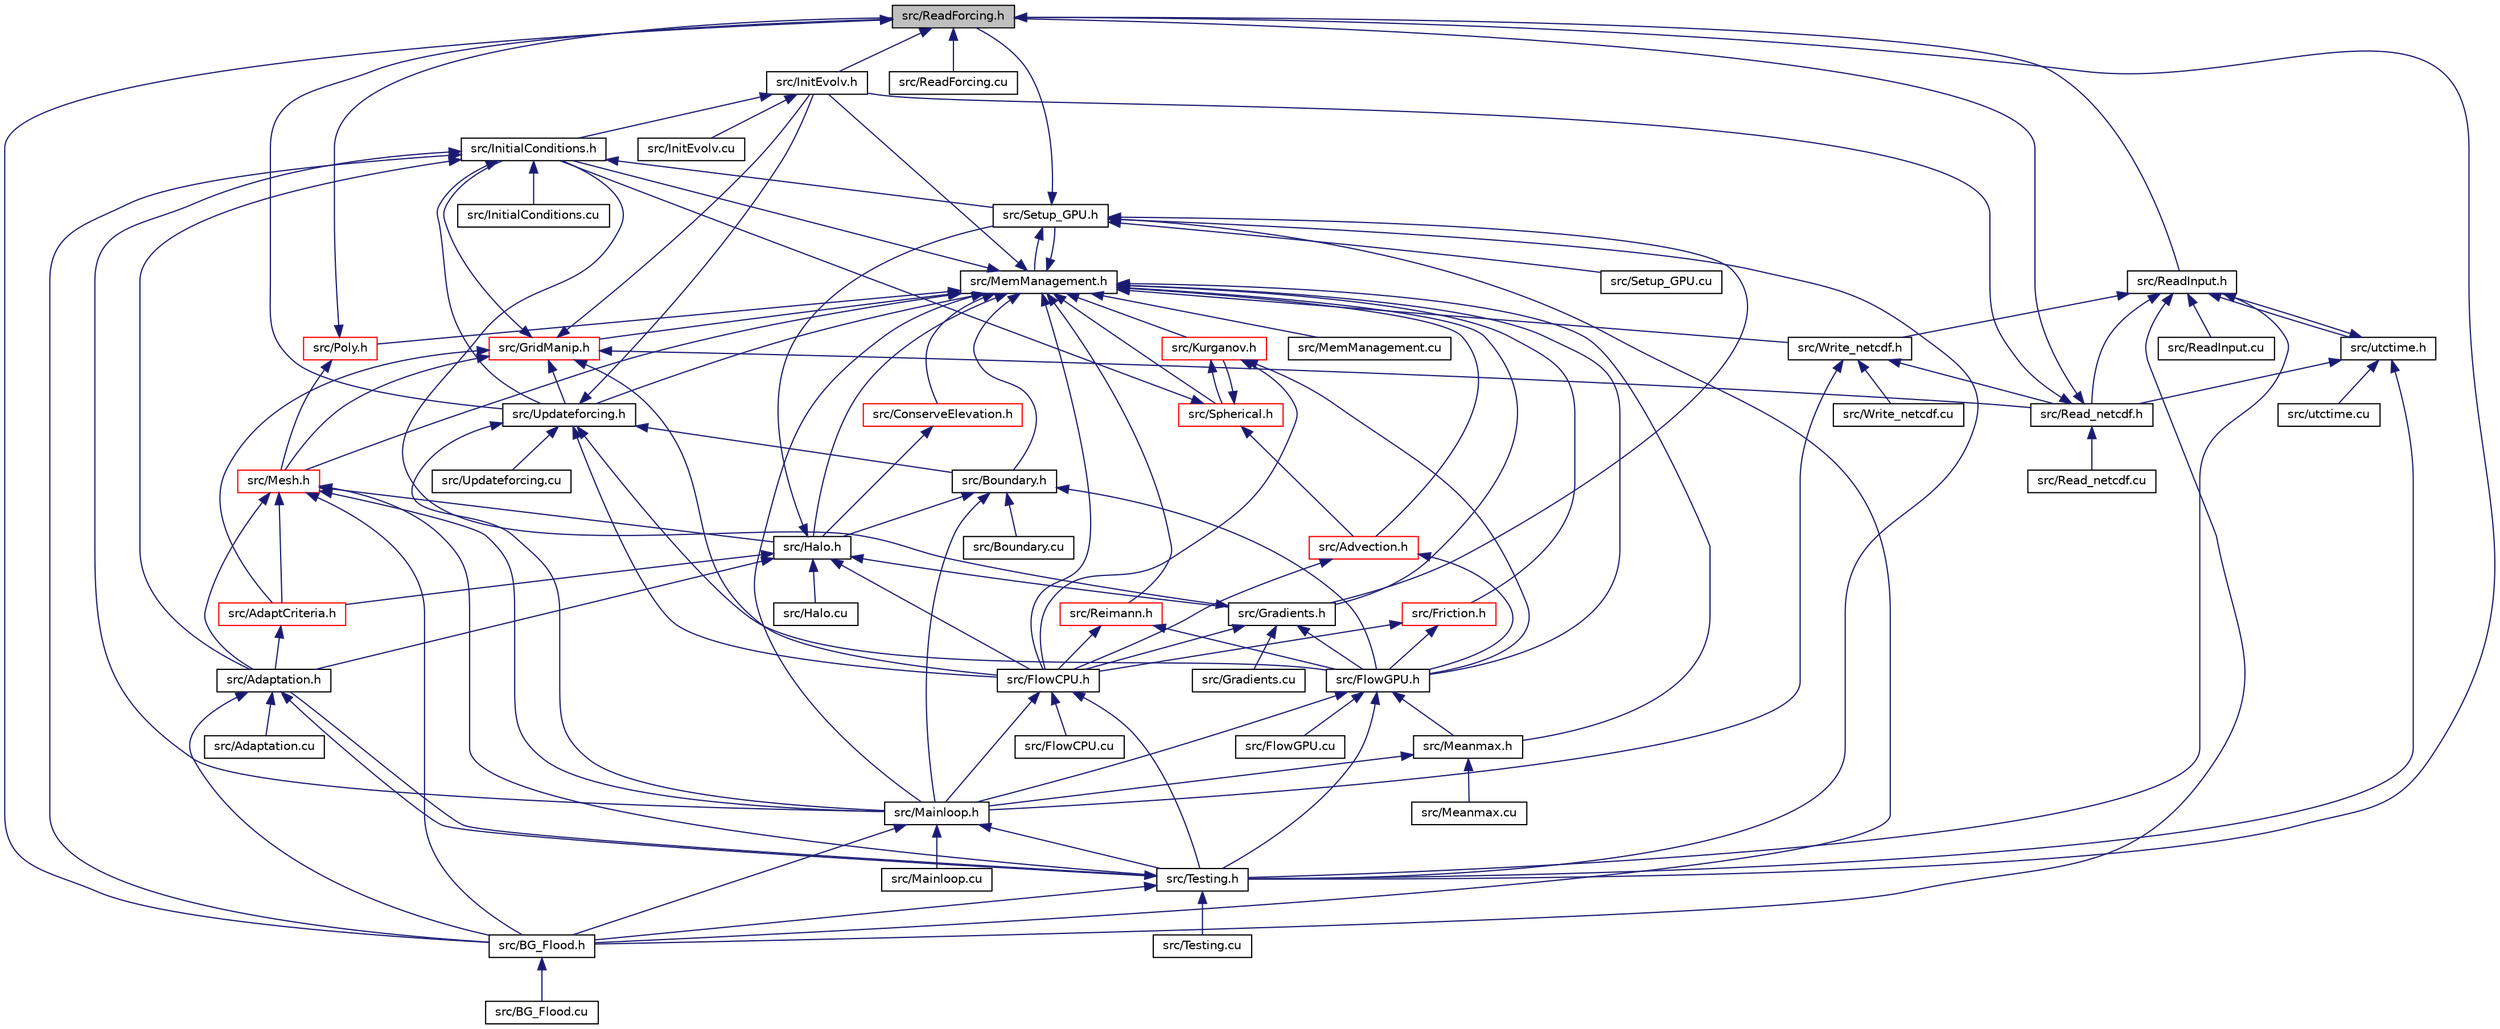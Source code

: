 digraph "src/ReadForcing.h"
{
 // LATEX_PDF_SIZE
  bgcolor="transparent";
  edge [fontname="Helvetica",fontsize="10",labelfontname="Helvetica",labelfontsize="10"];
  node [fontname="Helvetica",fontsize="10",shape=record];
  Node1 [label="src/ReadForcing.h",height=0.2,width=0.4,color="black", fillcolor="grey75", style="filled", fontcolor="black",tooltip=" "];
  Node1 -> Node2 [dir="back",color="midnightblue",fontsize="10",style="solid",fontname="Helvetica"];
  Node2 [label="src/BG_Flood.h",height=0.2,width=0.4,color="black",URL="$BG__Flood_8h.html",tooltip=" "];
  Node2 -> Node3 [dir="back",color="midnightblue",fontsize="10",style="solid",fontname="Helvetica"];
  Node3 [label="src/BG_Flood.cu",height=0.2,width=0.4,color="black",URL="$BG__Flood_8cu.html",tooltip=" "];
  Node1 -> Node4 [dir="back",color="midnightblue",fontsize="10",style="solid",fontname="Helvetica"];
  Node4 [label="src/InitEvolv.h",height=0.2,width=0.4,color="black",URL="$InitEvolv_8h.html",tooltip=" "];
  Node4 -> Node5 [dir="back",color="midnightblue",fontsize="10",style="solid",fontname="Helvetica"];
  Node5 [label="src/InitEvolv.cu",height=0.2,width=0.4,color="black",URL="$InitEvolv_8cu.html",tooltip=" "];
  Node4 -> Node6 [dir="back",color="midnightblue",fontsize="10",style="solid",fontname="Helvetica"];
  Node6 [label="src/InitialConditions.h",height=0.2,width=0.4,color="black",URL="$InitialConditions_8h.html",tooltip=" "];
  Node6 -> Node7 [dir="back",color="midnightblue",fontsize="10",style="solid",fontname="Helvetica"];
  Node7 [label="src/Adaptation.h",height=0.2,width=0.4,color="black",URL="$Adaptation_8h.html",tooltip=" "];
  Node7 -> Node8 [dir="back",color="midnightblue",fontsize="10",style="solid",fontname="Helvetica"];
  Node8 [label="src/Adaptation.cu",height=0.2,width=0.4,color="black",URL="$Adaptation_8cu.html",tooltip=" "];
  Node7 -> Node2 [dir="back",color="midnightblue",fontsize="10",style="solid",fontname="Helvetica"];
  Node7 -> Node9 [dir="back",color="midnightblue",fontsize="10",style="solid",fontname="Helvetica"];
  Node9 [label="src/Testing.h",height=0.2,width=0.4,color="black",URL="$Testing_8h.html",tooltip=" "];
  Node9 -> Node7 [dir="back",color="midnightblue",fontsize="10",style="solid",fontname="Helvetica"];
  Node9 -> Node2 [dir="back",color="midnightblue",fontsize="10",style="solid",fontname="Helvetica"];
  Node9 -> Node10 [dir="back",color="midnightblue",fontsize="10",style="solid",fontname="Helvetica"];
  Node10 [label="src/Testing.cu",height=0.2,width=0.4,color="black",URL="$Testing_8cu.html",tooltip=" "];
  Node6 -> Node2 [dir="back",color="midnightblue",fontsize="10",style="solid",fontname="Helvetica"];
  Node6 -> Node11 [dir="back",color="midnightblue",fontsize="10",style="solid",fontname="Helvetica"];
  Node11 [label="src/InitialConditions.cu",height=0.2,width=0.4,color="black",URL="$InitialConditions_8cu.html",tooltip=" "];
  Node6 -> Node12 [dir="back",color="midnightblue",fontsize="10",style="solid",fontname="Helvetica"];
  Node12 [label="src/Mainloop.h",height=0.2,width=0.4,color="black",URL="$Mainloop_8h.html",tooltip=" "];
  Node12 -> Node2 [dir="back",color="midnightblue",fontsize="10",style="solid",fontname="Helvetica"];
  Node12 -> Node13 [dir="back",color="midnightblue",fontsize="10",style="solid",fontname="Helvetica"];
  Node13 [label="src/Mainloop.cu",height=0.2,width=0.4,color="black",URL="$Mainloop_8cu.html",tooltip=" "];
  Node12 -> Node9 [dir="back",color="midnightblue",fontsize="10",style="solid",fontname="Helvetica"];
  Node6 -> Node14 [dir="back",color="midnightblue",fontsize="10",style="solid",fontname="Helvetica"];
  Node14 [label="src/Setup_GPU.h",height=0.2,width=0.4,color="black",URL="$Setup__GPU_8h.html",tooltip=" "];
  Node14 -> Node2 [dir="back",color="midnightblue",fontsize="10",style="solid",fontname="Helvetica"];
  Node14 -> Node15 [dir="back",color="midnightblue",fontsize="10",style="solid",fontname="Helvetica"];
  Node15 [label="src/Gradients.h",height=0.2,width=0.4,color="black",URL="$Gradients_8h.html",tooltip=" "];
  Node15 -> Node16 [dir="back",color="midnightblue",fontsize="10",style="solid",fontname="Helvetica"];
  Node16 [label="src/FlowCPU.h",height=0.2,width=0.4,color="black",URL="$FlowCPU_8h.html",tooltip=" "];
  Node16 -> Node17 [dir="back",color="midnightblue",fontsize="10",style="solid",fontname="Helvetica"];
  Node17 [label="src/FlowCPU.cu",height=0.2,width=0.4,color="black",URL="$FlowCPU_8cu.html",tooltip=" "];
  Node16 -> Node12 [dir="back",color="midnightblue",fontsize="10",style="solid",fontname="Helvetica"];
  Node16 -> Node9 [dir="back",color="midnightblue",fontsize="10",style="solid",fontname="Helvetica"];
  Node15 -> Node18 [dir="back",color="midnightblue",fontsize="10",style="solid",fontname="Helvetica"];
  Node18 [label="src/FlowGPU.h",height=0.2,width=0.4,color="black",URL="$FlowGPU_8h.html",tooltip=" "];
  Node18 -> Node19 [dir="back",color="midnightblue",fontsize="10",style="solid",fontname="Helvetica"];
  Node19 [label="src/FlowGPU.cu",height=0.2,width=0.4,color="black",URL="$FlowGPU_8cu.html",tooltip=" "];
  Node18 -> Node12 [dir="back",color="midnightblue",fontsize="10",style="solid",fontname="Helvetica"];
  Node18 -> Node20 [dir="back",color="midnightblue",fontsize="10",style="solid",fontname="Helvetica"];
  Node20 [label="src/Meanmax.h",height=0.2,width=0.4,color="black",URL="$Meanmax_8h.html",tooltip=" "];
  Node20 -> Node12 [dir="back",color="midnightblue",fontsize="10",style="solid",fontname="Helvetica"];
  Node20 -> Node21 [dir="back",color="midnightblue",fontsize="10",style="solid",fontname="Helvetica"];
  Node21 [label="src/Meanmax.cu",height=0.2,width=0.4,color="black",URL="$Meanmax_8cu.html",tooltip=" "];
  Node18 -> Node9 [dir="back",color="midnightblue",fontsize="10",style="solid",fontname="Helvetica"];
  Node15 -> Node22 [dir="back",color="midnightblue",fontsize="10",style="solid",fontname="Helvetica"];
  Node22 [label="src/Gradients.cu",height=0.2,width=0.4,color="black",URL="$Gradients_8cu.html",tooltip=" "];
  Node15 -> Node6 [dir="back",color="midnightblue",fontsize="10",style="solid",fontname="Helvetica"];
  Node14 -> Node23 [dir="back",color="midnightblue",fontsize="10",style="solid",fontname="Helvetica"];
  Node23 [label="src/MemManagement.h",height=0.2,width=0.4,color="black",URL="$MemManagement_8h.html",tooltip=" "];
  Node23 -> Node24 [dir="back",color="midnightblue",fontsize="10",style="solid",fontname="Helvetica"];
  Node24 [label="src/Advection.h",height=0.2,width=0.4,color="red",URL="$Advection_8h.html",tooltip=" "];
  Node24 -> Node16 [dir="back",color="midnightblue",fontsize="10",style="solid",fontname="Helvetica"];
  Node24 -> Node18 [dir="back",color="midnightblue",fontsize="10",style="solid",fontname="Helvetica"];
  Node23 -> Node26 [dir="back",color="midnightblue",fontsize="10",style="solid",fontname="Helvetica"];
  Node26 [label="src/Boundary.h",height=0.2,width=0.4,color="black",URL="$Boundary_8h.html",tooltip=" "];
  Node26 -> Node27 [dir="back",color="midnightblue",fontsize="10",style="solid",fontname="Helvetica"];
  Node27 [label="src/Boundary.cu",height=0.2,width=0.4,color="black",URL="$Boundary_8cu.html",tooltip=" "];
  Node26 -> Node18 [dir="back",color="midnightblue",fontsize="10",style="solid",fontname="Helvetica"];
  Node26 -> Node28 [dir="back",color="midnightblue",fontsize="10",style="solid",fontname="Helvetica"];
  Node28 [label="src/Halo.h",height=0.2,width=0.4,color="black",URL="$Halo_8h.html",tooltip=" "];
  Node28 -> Node7 [dir="back",color="midnightblue",fontsize="10",style="solid",fontname="Helvetica"];
  Node28 -> Node29 [dir="back",color="midnightblue",fontsize="10",style="solid",fontname="Helvetica"];
  Node29 [label="src/AdaptCriteria.h",height=0.2,width=0.4,color="red",URL="$AdaptCriteria_8h.html",tooltip=" "];
  Node29 -> Node7 [dir="back",color="midnightblue",fontsize="10",style="solid",fontname="Helvetica"];
  Node28 -> Node16 [dir="back",color="midnightblue",fontsize="10",style="solid",fontname="Helvetica"];
  Node28 -> Node15 [dir="back",color="midnightblue",fontsize="10",style="solid",fontname="Helvetica"];
  Node28 -> Node31 [dir="back",color="midnightblue",fontsize="10",style="solid",fontname="Helvetica"];
  Node31 [label="src/Halo.cu",height=0.2,width=0.4,color="black",URL="$Halo_8cu.html",tooltip=" "];
  Node28 -> Node14 [dir="back",color="midnightblue",fontsize="10",style="solid",fontname="Helvetica"];
  Node26 -> Node12 [dir="back",color="midnightblue",fontsize="10",style="solid",fontname="Helvetica"];
  Node23 -> Node32 [dir="back",color="midnightblue",fontsize="10",style="solid",fontname="Helvetica"];
  Node32 [label="src/ConserveElevation.h",height=0.2,width=0.4,color="red",URL="$ConserveElevation_8h.html",tooltip=" "];
  Node32 -> Node28 [dir="back",color="midnightblue",fontsize="10",style="solid",fontname="Helvetica"];
  Node23 -> Node16 [dir="back",color="midnightblue",fontsize="10",style="solid",fontname="Helvetica"];
  Node23 -> Node18 [dir="back",color="midnightblue",fontsize="10",style="solid",fontname="Helvetica"];
  Node23 -> Node34 [dir="back",color="midnightblue",fontsize="10",style="solid",fontname="Helvetica"];
  Node34 [label="src/Friction.h",height=0.2,width=0.4,color="red",URL="$Friction_8h.html",tooltip=" "];
  Node34 -> Node16 [dir="back",color="midnightblue",fontsize="10",style="solid",fontname="Helvetica"];
  Node34 -> Node18 [dir="back",color="midnightblue",fontsize="10",style="solid",fontname="Helvetica"];
  Node23 -> Node15 [dir="back",color="midnightblue",fontsize="10",style="solid",fontname="Helvetica"];
  Node23 -> Node36 [dir="back",color="midnightblue",fontsize="10",style="solid",fontname="Helvetica"];
  Node36 [label="src/GridManip.h",height=0.2,width=0.4,color="red",URL="$GridManip_8h.html",tooltip=" "];
  Node36 -> Node29 [dir="back",color="midnightblue",fontsize="10",style="solid",fontname="Helvetica"];
  Node36 -> Node16 [dir="back",color="midnightblue",fontsize="10",style="solid",fontname="Helvetica"];
  Node36 -> Node4 [dir="back",color="midnightblue",fontsize="10",style="solid",fontname="Helvetica"];
  Node36 -> Node6 [dir="back",color="midnightblue",fontsize="10",style="solid",fontname="Helvetica"];
  Node36 -> Node38 [dir="back",color="midnightblue",fontsize="10",style="solid",fontname="Helvetica"];
  Node38 [label="src/Mesh.h",height=0.2,width=0.4,color="red",URL="$Mesh_8h.html",tooltip=" "];
  Node38 -> Node7 [dir="back",color="midnightblue",fontsize="10",style="solid",fontname="Helvetica"];
  Node38 -> Node29 [dir="back",color="midnightblue",fontsize="10",style="solid",fontname="Helvetica"];
  Node38 -> Node2 [dir="back",color="midnightblue",fontsize="10",style="solid",fontname="Helvetica"];
  Node38 -> Node28 [dir="back",color="midnightblue",fontsize="10",style="solid",fontname="Helvetica"];
  Node38 -> Node12 [dir="back",color="midnightblue",fontsize="10",style="solid",fontname="Helvetica"];
  Node38 -> Node9 [dir="back",color="midnightblue",fontsize="10",style="solid",fontname="Helvetica"];
  Node36 -> Node40 [dir="back",color="midnightblue",fontsize="10",style="solid",fontname="Helvetica"];
  Node40 [label="src/Read_netcdf.h",height=0.2,width=0.4,color="black",URL="$Read__netcdf_8h.html",tooltip=" "];
  Node40 -> Node4 [dir="back",color="midnightblue",fontsize="10",style="solid",fontname="Helvetica"];
  Node40 -> Node41 [dir="back",color="midnightblue",fontsize="10",style="solid",fontname="Helvetica"];
  Node41 [label="src/Read_netcdf.cu",height=0.2,width=0.4,color="black",URL="$Read__netcdf_8cu.html",tooltip=" "];
  Node40 -> Node1 [dir="back",color="midnightblue",fontsize="10",style="solid",fontname="Helvetica"];
  Node36 -> Node42 [dir="back",color="midnightblue",fontsize="10",style="solid",fontname="Helvetica"];
  Node42 [label="src/Updateforcing.h",height=0.2,width=0.4,color="black",URL="$Updateforcing_8h.html",tooltip=" "];
  Node42 -> Node26 [dir="back",color="midnightblue",fontsize="10",style="solid",fontname="Helvetica"];
  Node42 -> Node16 [dir="back",color="midnightblue",fontsize="10",style="solid",fontname="Helvetica"];
  Node42 -> Node18 [dir="back",color="midnightblue",fontsize="10",style="solid",fontname="Helvetica"];
  Node42 -> Node4 [dir="back",color="midnightblue",fontsize="10",style="solid",fontname="Helvetica"];
  Node42 -> Node12 [dir="back",color="midnightblue",fontsize="10",style="solid",fontname="Helvetica"];
  Node42 -> Node43 [dir="back",color="midnightblue",fontsize="10",style="solid",fontname="Helvetica"];
  Node43 [label="src/Updateforcing.cu",height=0.2,width=0.4,color="black",URL="$Updateforcing_8cu.html",tooltip=" "];
  Node23 -> Node28 [dir="back",color="midnightblue",fontsize="10",style="solid",fontname="Helvetica"];
  Node23 -> Node4 [dir="back",color="midnightblue",fontsize="10",style="solid",fontname="Helvetica"];
  Node23 -> Node6 [dir="back",color="midnightblue",fontsize="10",style="solid",fontname="Helvetica"];
  Node23 -> Node44 [dir="back",color="midnightblue",fontsize="10",style="solid",fontname="Helvetica"];
  Node44 [label="src/Kurganov.h",height=0.2,width=0.4,color="red",URL="$Kurganov_8h.html",tooltip=" "];
  Node44 -> Node16 [dir="back",color="midnightblue",fontsize="10",style="solid",fontname="Helvetica"];
  Node44 -> Node18 [dir="back",color="midnightblue",fontsize="10",style="solid",fontname="Helvetica"];
  Node44 -> Node46 [dir="back",color="midnightblue",fontsize="10",style="solid",fontname="Helvetica"];
  Node46 [label="src/Spherical.h",height=0.2,width=0.4,color="red",URL="$Spherical_8h.html",tooltip=" "];
  Node46 -> Node24 [dir="back",color="midnightblue",fontsize="10",style="solid",fontname="Helvetica"];
  Node46 -> Node6 [dir="back",color="midnightblue",fontsize="10",style="solid",fontname="Helvetica"];
  Node46 -> Node44 [dir="back",color="midnightblue",fontsize="10",style="solid",fontname="Helvetica"];
  Node23 -> Node12 [dir="back",color="midnightblue",fontsize="10",style="solid",fontname="Helvetica"];
  Node23 -> Node20 [dir="back",color="midnightblue",fontsize="10",style="solid",fontname="Helvetica"];
  Node23 -> Node48 [dir="back",color="midnightblue",fontsize="10",style="solid",fontname="Helvetica"];
  Node48 [label="src/MemManagement.cu",height=0.2,width=0.4,color="black",URL="$MemManagement_8cu.html",tooltip=" "];
  Node23 -> Node38 [dir="back",color="midnightblue",fontsize="10",style="solid",fontname="Helvetica"];
  Node23 -> Node49 [dir="back",color="midnightblue",fontsize="10",style="solid",fontname="Helvetica"];
  Node49 [label="src/Poly.h",height=0.2,width=0.4,color="red",URL="$Poly_8h.html",tooltip=" "];
  Node49 -> Node38 [dir="back",color="midnightblue",fontsize="10",style="solid",fontname="Helvetica"];
  Node49 -> Node1 [dir="back",color="midnightblue",fontsize="10",style="solid",fontname="Helvetica"];
  Node23 -> Node51 [dir="back",color="midnightblue",fontsize="10",style="solid",fontname="Helvetica"];
  Node51 [label="src/Reimann.h",height=0.2,width=0.4,color="red",URL="$Reimann_8h.html",tooltip=" "];
  Node51 -> Node16 [dir="back",color="midnightblue",fontsize="10",style="solid",fontname="Helvetica"];
  Node51 -> Node18 [dir="back",color="midnightblue",fontsize="10",style="solid",fontname="Helvetica"];
  Node23 -> Node14 [dir="back",color="midnightblue",fontsize="10",style="solid",fontname="Helvetica"];
  Node23 -> Node46 [dir="back",color="midnightblue",fontsize="10",style="solid",fontname="Helvetica"];
  Node23 -> Node42 [dir="back",color="midnightblue",fontsize="10",style="solid",fontname="Helvetica"];
  Node23 -> Node53 [dir="back",color="midnightblue",fontsize="10",style="solid",fontname="Helvetica"];
  Node53 [label="src/Write_netcdf.h",height=0.2,width=0.4,color="black",URL="$Write__netcdf_8h.html",tooltip=" "];
  Node53 -> Node12 [dir="back",color="midnightblue",fontsize="10",style="solid",fontname="Helvetica"];
  Node53 -> Node40 [dir="back",color="midnightblue",fontsize="10",style="solid",fontname="Helvetica"];
  Node53 -> Node54 [dir="back",color="midnightblue",fontsize="10",style="solid",fontname="Helvetica"];
  Node54 [label="src/Write_netcdf.cu",height=0.2,width=0.4,color="black",URL="$Write__netcdf_8cu.html",tooltip=" "];
  Node14 -> Node1 [dir="back",color="midnightblue",fontsize="10",style="solid",fontname="Helvetica"];
  Node14 -> Node55 [dir="back",color="midnightblue",fontsize="10",style="solid",fontname="Helvetica"];
  Node55 [label="src/Setup_GPU.cu",height=0.2,width=0.4,color="black",URL="$Setup__GPU_8cu.html",tooltip=" "];
  Node14 -> Node9 [dir="back",color="midnightblue",fontsize="10",style="solid",fontname="Helvetica"];
  Node6 -> Node42 [dir="back",color="midnightblue",fontsize="10",style="solid",fontname="Helvetica"];
  Node1 -> Node56 [dir="back",color="midnightblue",fontsize="10",style="solid",fontname="Helvetica"];
  Node56 [label="src/ReadForcing.cu",height=0.2,width=0.4,color="black",URL="$ReadForcing_8cu.html",tooltip=" "];
  Node1 -> Node57 [dir="back",color="midnightblue",fontsize="10",style="solid",fontname="Helvetica"];
  Node57 [label="src/ReadInput.h",height=0.2,width=0.4,color="black",URL="$ReadInput_8h.html",tooltip=" "];
  Node57 -> Node2 [dir="back",color="midnightblue",fontsize="10",style="solid",fontname="Helvetica"];
  Node57 -> Node40 [dir="back",color="midnightblue",fontsize="10",style="solid",fontname="Helvetica"];
  Node57 -> Node58 [dir="back",color="midnightblue",fontsize="10",style="solid",fontname="Helvetica"];
  Node58 [label="src/ReadInput.cu",height=0.2,width=0.4,color="black",URL="$ReadInput_8cu.html",tooltip=" "];
  Node57 -> Node9 [dir="back",color="midnightblue",fontsize="10",style="solid",fontname="Helvetica"];
  Node57 -> Node59 [dir="back",color="midnightblue",fontsize="10",style="solid",fontname="Helvetica"];
  Node59 [label="src/utctime.h",height=0.2,width=0.4,color="black",URL="$utctime_8h.html",tooltip=" "];
  Node59 -> Node40 [dir="back",color="midnightblue",fontsize="10",style="solid",fontname="Helvetica"];
  Node59 -> Node57 [dir="back",color="midnightblue",fontsize="10",style="solid",fontname="Helvetica"];
  Node59 -> Node9 [dir="back",color="midnightblue",fontsize="10",style="solid",fontname="Helvetica"];
  Node59 -> Node60 [dir="back",color="midnightblue",fontsize="10",style="solid",fontname="Helvetica"];
  Node60 [label="src/utctime.cu",height=0.2,width=0.4,color="black",URL="$utctime_8cu.html",tooltip=" "];
  Node57 -> Node53 [dir="back",color="midnightblue",fontsize="10",style="solid",fontname="Helvetica"];
  Node1 -> Node9 [dir="back",color="midnightblue",fontsize="10",style="solid",fontname="Helvetica"];
  Node1 -> Node42 [dir="back",color="midnightblue",fontsize="10",style="solid",fontname="Helvetica"];
}
